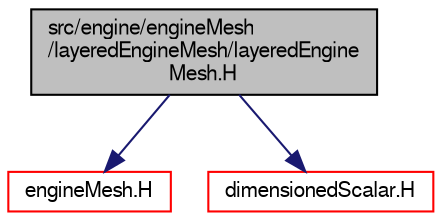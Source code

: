 digraph "src/engine/engineMesh/layeredEngineMesh/layeredEngineMesh.H"
{
  bgcolor="transparent";
  edge [fontname="FreeSans",fontsize="10",labelfontname="FreeSans",labelfontsize="10"];
  node [fontname="FreeSans",fontsize="10",shape=record];
  Node0 [label="src/engine/engineMesh\l/layeredEngineMesh/layeredEngine\lMesh.H",height=0.2,width=0.4,color="black", fillcolor="grey75", style="filled", fontcolor="black"];
  Node0 -> Node1 [color="midnightblue",fontsize="10",style="solid",fontname="FreeSans"];
  Node1 [label="engineMesh.H",height=0.2,width=0.4,color="red",URL="$a01010.html"];
  Node0 -> Node105 [color="midnightblue",fontsize="10",style="solid",fontname="FreeSans"];
  Node105 [label="dimensionedScalar.H",height=0.2,width=0.4,color="red",URL="$a09347.html"];
}
